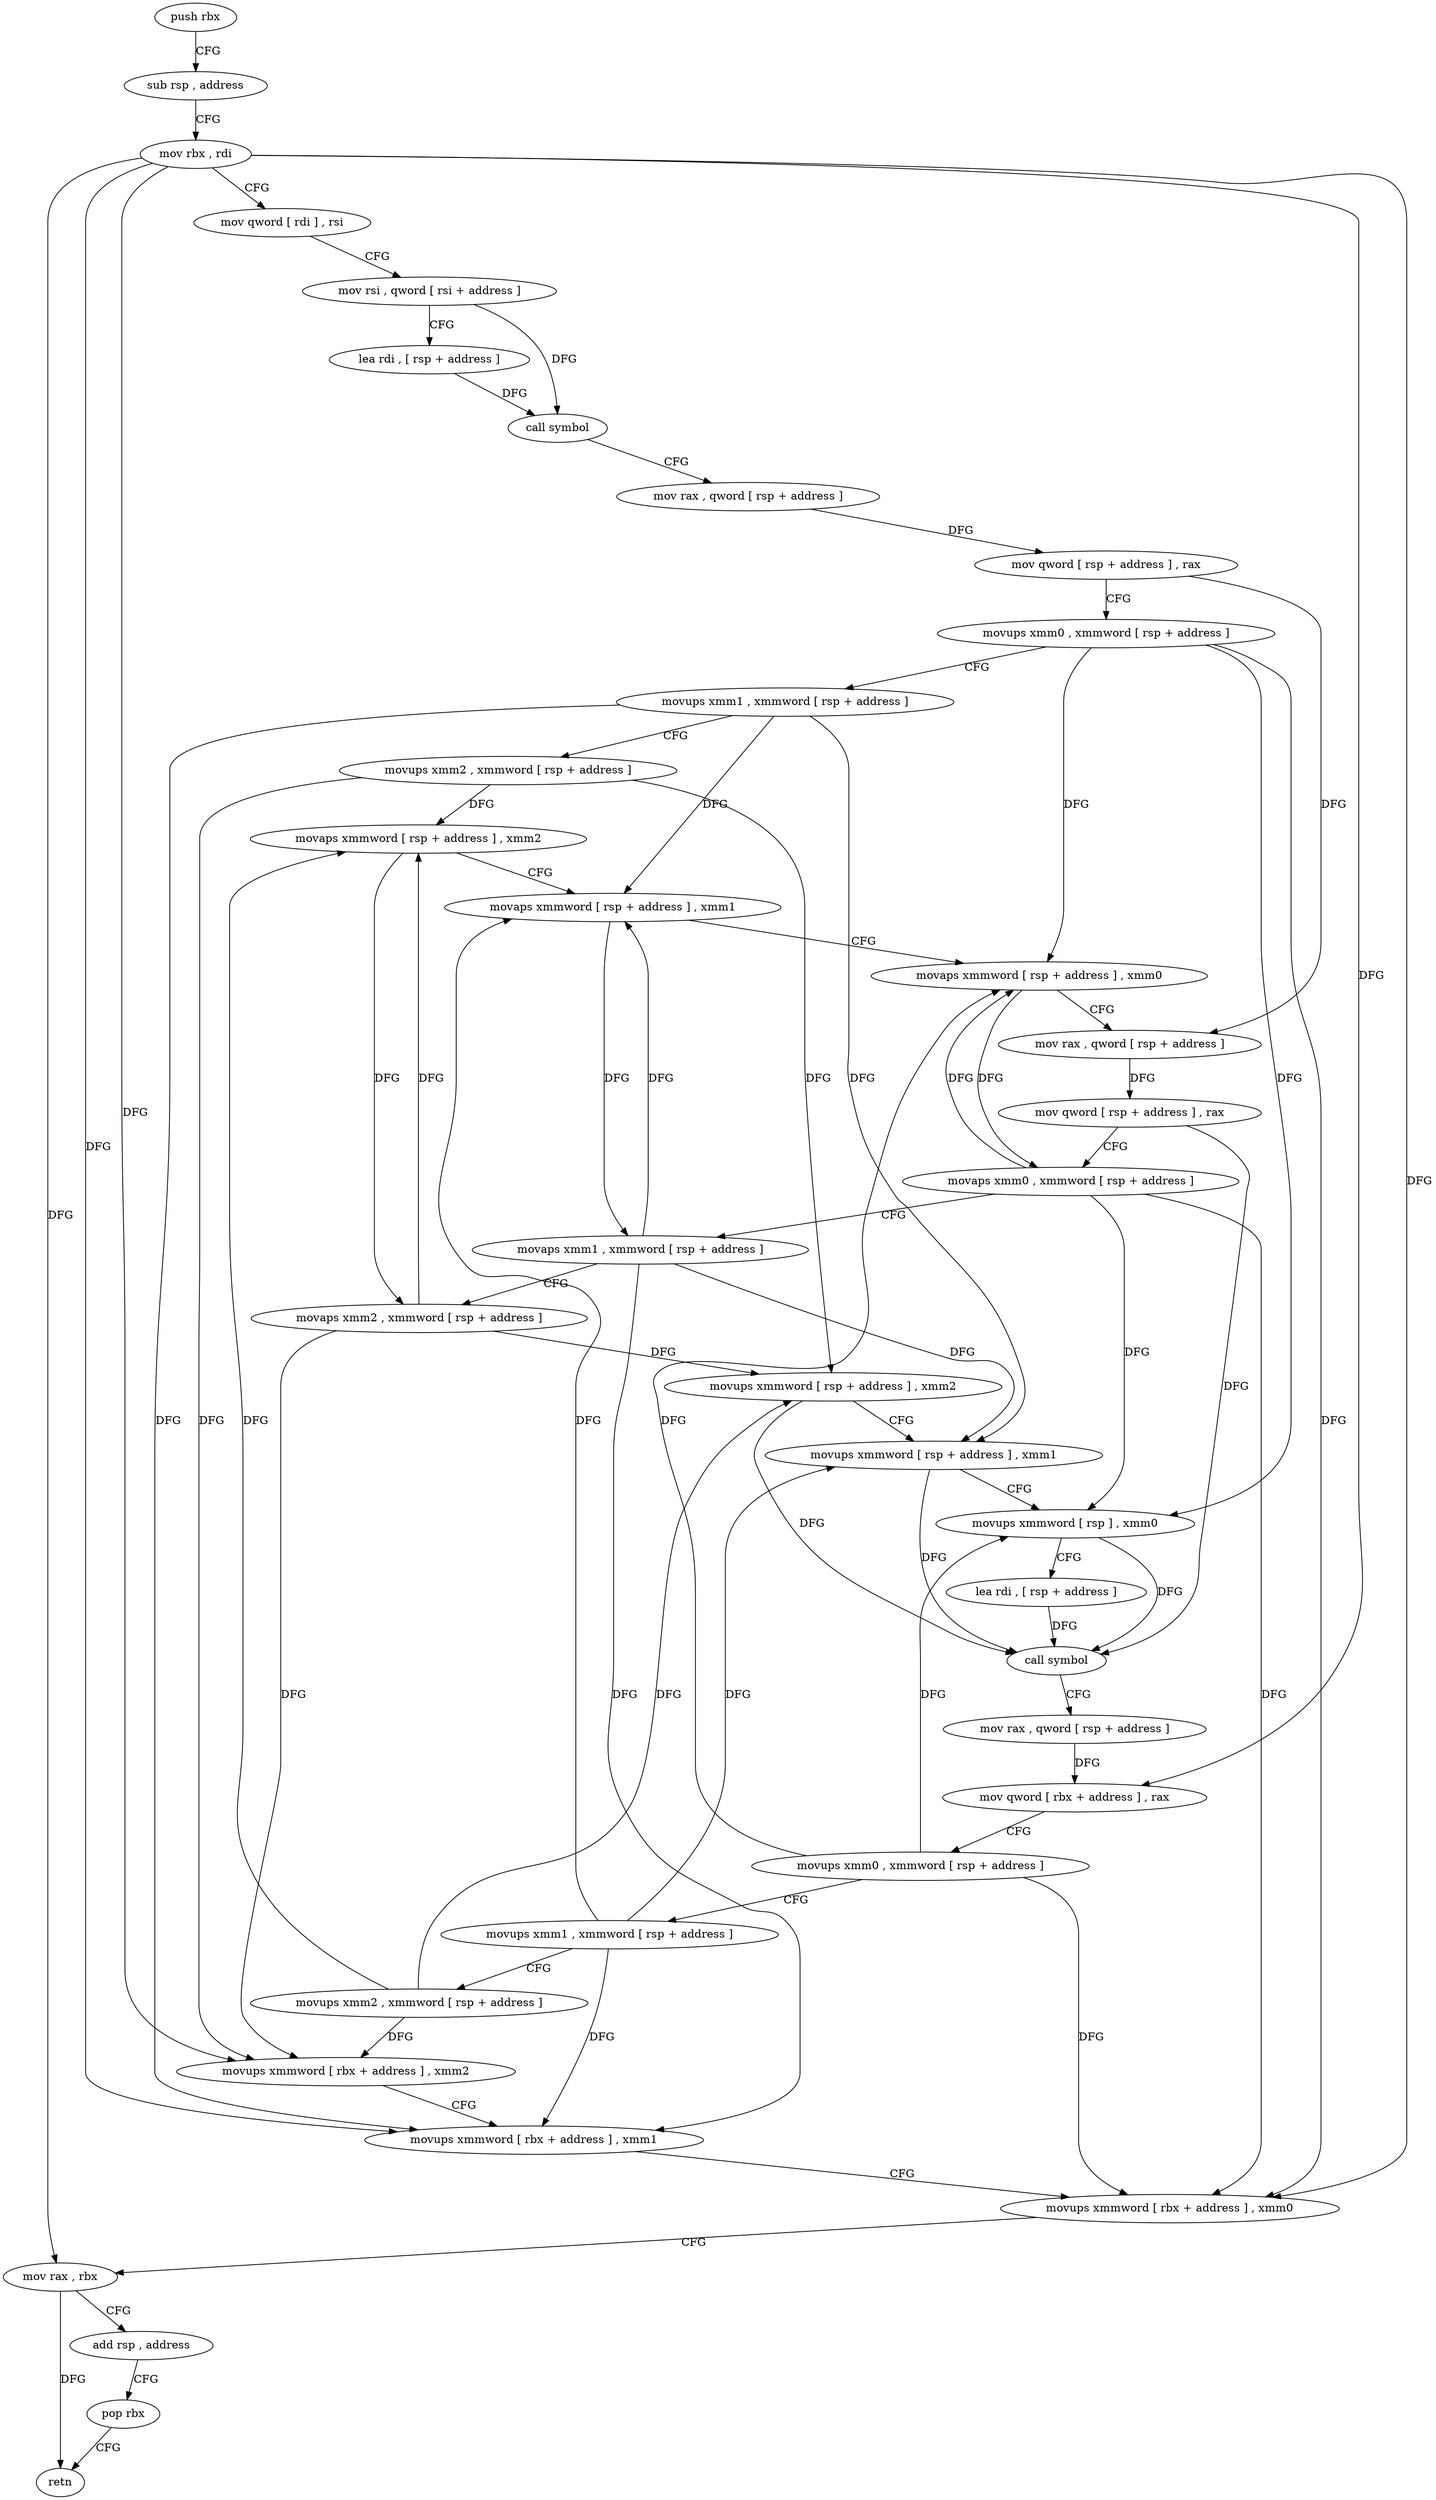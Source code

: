digraph "func" {
"75824" [label = "push rbx" ]
"75825" [label = "sub rsp , address" ]
"75832" [label = "mov rbx , rdi" ]
"75835" [label = "mov qword [ rdi ] , rsi" ]
"75838" [label = "mov rsi , qword [ rsi + address ]" ]
"75845" [label = "lea rdi , [ rsp + address ]" ]
"75850" [label = "call symbol" ]
"75855" [label = "mov rax , qword [ rsp + address ]" ]
"75860" [label = "mov qword [ rsp + address ] , rax" ]
"75868" [label = "movups xmm0 , xmmword [ rsp + address ]" ]
"75873" [label = "movups xmm1 , xmmword [ rsp + address ]" ]
"75878" [label = "movups xmm2 , xmmword [ rsp + address ]" ]
"75883" [label = "movaps xmmword [ rsp + address ] , xmm2" ]
"75891" [label = "movaps xmmword [ rsp + address ] , xmm1" ]
"75899" [label = "movaps xmmword [ rsp + address ] , xmm0" ]
"75904" [label = "mov rax , qword [ rsp + address ]" ]
"75912" [label = "mov qword [ rsp + address ] , rax" ]
"75917" [label = "movaps xmm0 , xmmword [ rsp + address ]" ]
"75922" [label = "movaps xmm1 , xmmword [ rsp + address ]" ]
"75930" [label = "movaps xmm2 , xmmword [ rsp + address ]" ]
"75938" [label = "movups xmmword [ rsp + address ] , xmm2" ]
"75943" [label = "movups xmmword [ rsp + address ] , xmm1" ]
"75948" [label = "movups xmmword [ rsp ] , xmm0" ]
"75952" [label = "lea rdi , [ rsp + address ]" ]
"75957" [label = "call symbol" ]
"75962" [label = "mov rax , qword [ rsp + address ]" ]
"75967" [label = "mov qword [ rbx + address ] , rax" ]
"75971" [label = "movups xmm0 , xmmword [ rsp + address ]" ]
"75976" [label = "movups xmm1 , xmmword [ rsp + address ]" ]
"75981" [label = "movups xmm2 , xmmword [ rsp + address ]" ]
"75986" [label = "movups xmmword [ rbx + address ] , xmm2" ]
"75990" [label = "movups xmmword [ rbx + address ] , xmm1" ]
"75994" [label = "movups xmmword [ rbx + address ] , xmm0" ]
"75998" [label = "mov rax , rbx" ]
"76001" [label = "add rsp , address" ]
"76008" [label = "pop rbx" ]
"76009" [label = "retn" ]
"75824" -> "75825" [ label = "CFG" ]
"75825" -> "75832" [ label = "CFG" ]
"75832" -> "75835" [ label = "CFG" ]
"75832" -> "75967" [ label = "DFG" ]
"75832" -> "75986" [ label = "DFG" ]
"75832" -> "75990" [ label = "DFG" ]
"75832" -> "75994" [ label = "DFG" ]
"75832" -> "75998" [ label = "DFG" ]
"75835" -> "75838" [ label = "CFG" ]
"75838" -> "75845" [ label = "CFG" ]
"75838" -> "75850" [ label = "DFG" ]
"75845" -> "75850" [ label = "DFG" ]
"75850" -> "75855" [ label = "CFG" ]
"75855" -> "75860" [ label = "DFG" ]
"75860" -> "75868" [ label = "CFG" ]
"75860" -> "75904" [ label = "DFG" ]
"75868" -> "75873" [ label = "CFG" ]
"75868" -> "75899" [ label = "DFG" ]
"75868" -> "75948" [ label = "DFG" ]
"75868" -> "75994" [ label = "DFG" ]
"75873" -> "75878" [ label = "CFG" ]
"75873" -> "75891" [ label = "DFG" ]
"75873" -> "75943" [ label = "DFG" ]
"75873" -> "75990" [ label = "DFG" ]
"75878" -> "75883" [ label = "DFG" ]
"75878" -> "75938" [ label = "DFG" ]
"75878" -> "75986" [ label = "DFG" ]
"75883" -> "75891" [ label = "CFG" ]
"75883" -> "75930" [ label = "DFG" ]
"75891" -> "75899" [ label = "CFG" ]
"75891" -> "75922" [ label = "DFG" ]
"75899" -> "75904" [ label = "CFG" ]
"75899" -> "75917" [ label = "DFG" ]
"75904" -> "75912" [ label = "DFG" ]
"75912" -> "75917" [ label = "CFG" ]
"75912" -> "75957" [ label = "DFG" ]
"75917" -> "75922" [ label = "CFG" ]
"75917" -> "75899" [ label = "DFG" ]
"75917" -> "75948" [ label = "DFG" ]
"75917" -> "75994" [ label = "DFG" ]
"75922" -> "75930" [ label = "CFG" ]
"75922" -> "75891" [ label = "DFG" ]
"75922" -> "75943" [ label = "DFG" ]
"75922" -> "75990" [ label = "DFG" ]
"75930" -> "75938" [ label = "DFG" ]
"75930" -> "75883" [ label = "DFG" ]
"75930" -> "75986" [ label = "DFG" ]
"75938" -> "75943" [ label = "CFG" ]
"75938" -> "75957" [ label = "DFG" ]
"75943" -> "75948" [ label = "CFG" ]
"75943" -> "75957" [ label = "DFG" ]
"75948" -> "75952" [ label = "CFG" ]
"75948" -> "75957" [ label = "DFG" ]
"75952" -> "75957" [ label = "DFG" ]
"75957" -> "75962" [ label = "CFG" ]
"75962" -> "75967" [ label = "DFG" ]
"75967" -> "75971" [ label = "CFG" ]
"75971" -> "75976" [ label = "CFG" ]
"75971" -> "75899" [ label = "DFG" ]
"75971" -> "75948" [ label = "DFG" ]
"75971" -> "75994" [ label = "DFG" ]
"75976" -> "75981" [ label = "CFG" ]
"75976" -> "75891" [ label = "DFG" ]
"75976" -> "75943" [ label = "DFG" ]
"75976" -> "75990" [ label = "DFG" ]
"75981" -> "75986" [ label = "DFG" ]
"75981" -> "75883" [ label = "DFG" ]
"75981" -> "75938" [ label = "DFG" ]
"75986" -> "75990" [ label = "CFG" ]
"75990" -> "75994" [ label = "CFG" ]
"75994" -> "75998" [ label = "CFG" ]
"75998" -> "76001" [ label = "CFG" ]
"75998" -> "76009" [ label = "DFG" ]
"76001" -> "76008" [ label = "CFG" ]
"76008" -> "76009" [ label = "CFG" ]
}

